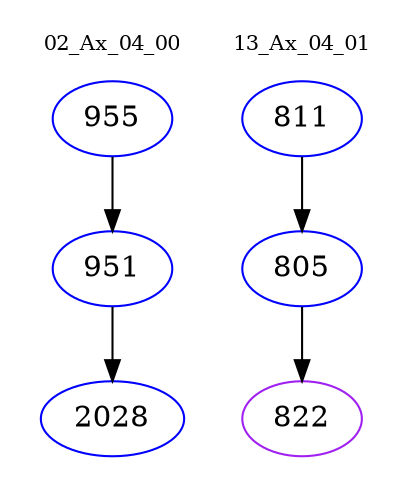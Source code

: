 digraph{
subgraph cluster_0 {
color = white
label = "02_Ax_04_00";
fontsize=10;
T0_955 [label="955", color="blue"]
T0_955 -> T0_951 [color="black"]
T0_951 [label="951", color="blue"]
T0_951 -> T0_2028 [color="black"]
T0_2028 [label="2028", color="blue"]
}
subgraph cluster_1 {
color = white
label = "13_Ax_04_01";
fontsize=10;
T1_811 [label="811", color="blue"]
T1_811 -> T1_805 [color="black"]
T1_805 [label="805", color="blue"]
T1_805 -> T1_822 [color="black"]
T1_822 [label="822", color="purple"]
}
}
